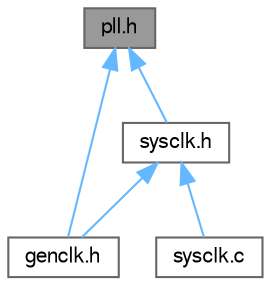 digraph "pll.h"
{
 // LATEX_PDF_SIZE
  bgcolor="transparent";
  edge [fontname=FreeSans,fontsize=10,labelfontname=FreeSans,labelfontsize=10];
  node [fontname=FreeSans,fontsize=10,shape=box,height=0.2,width=0.4];
  Node1 [label="pll.h",height=0.2,width=0.4,color="gray40", fillcolor="grey60", style="filled", fontcolor="black",tooltip="Chip-specific PLL definitions."];
  Node1 -> Node2 [dir="back",color="steelblue1",style="solid"];
  Node2 [label="genclk.h",height=0.2,width=0.4,color="grey40", fillcolor="white", style="filled",URL="$same70_2genclk_8h.html",tooltip="Chip-specific generic clock management."];
  Node1 -> Node3 [dir="back",color="steelblue1",style="solid"];
  Node3 [label="sysclk.h",height=0.2,width=0.4,color="grey40", fillcolor="white", style="filled",URL="$same70_2sysclk_8h.html",tooltip="Chip-specific system clock management functions."];
  Node3 -> Node2 [dir="back",color="steelblue1",style="solid"];
  Node3 -> Node4 [dir="back",color="steelblue1",style="solid"];
  Node4 [label="sysclk.c",height=0.2,width=0.4,color="grey40", fillcolor="white", style="filled",URL="$sysclk_8c.html",tooltip="Chip-specific system clock management functions."];
}
